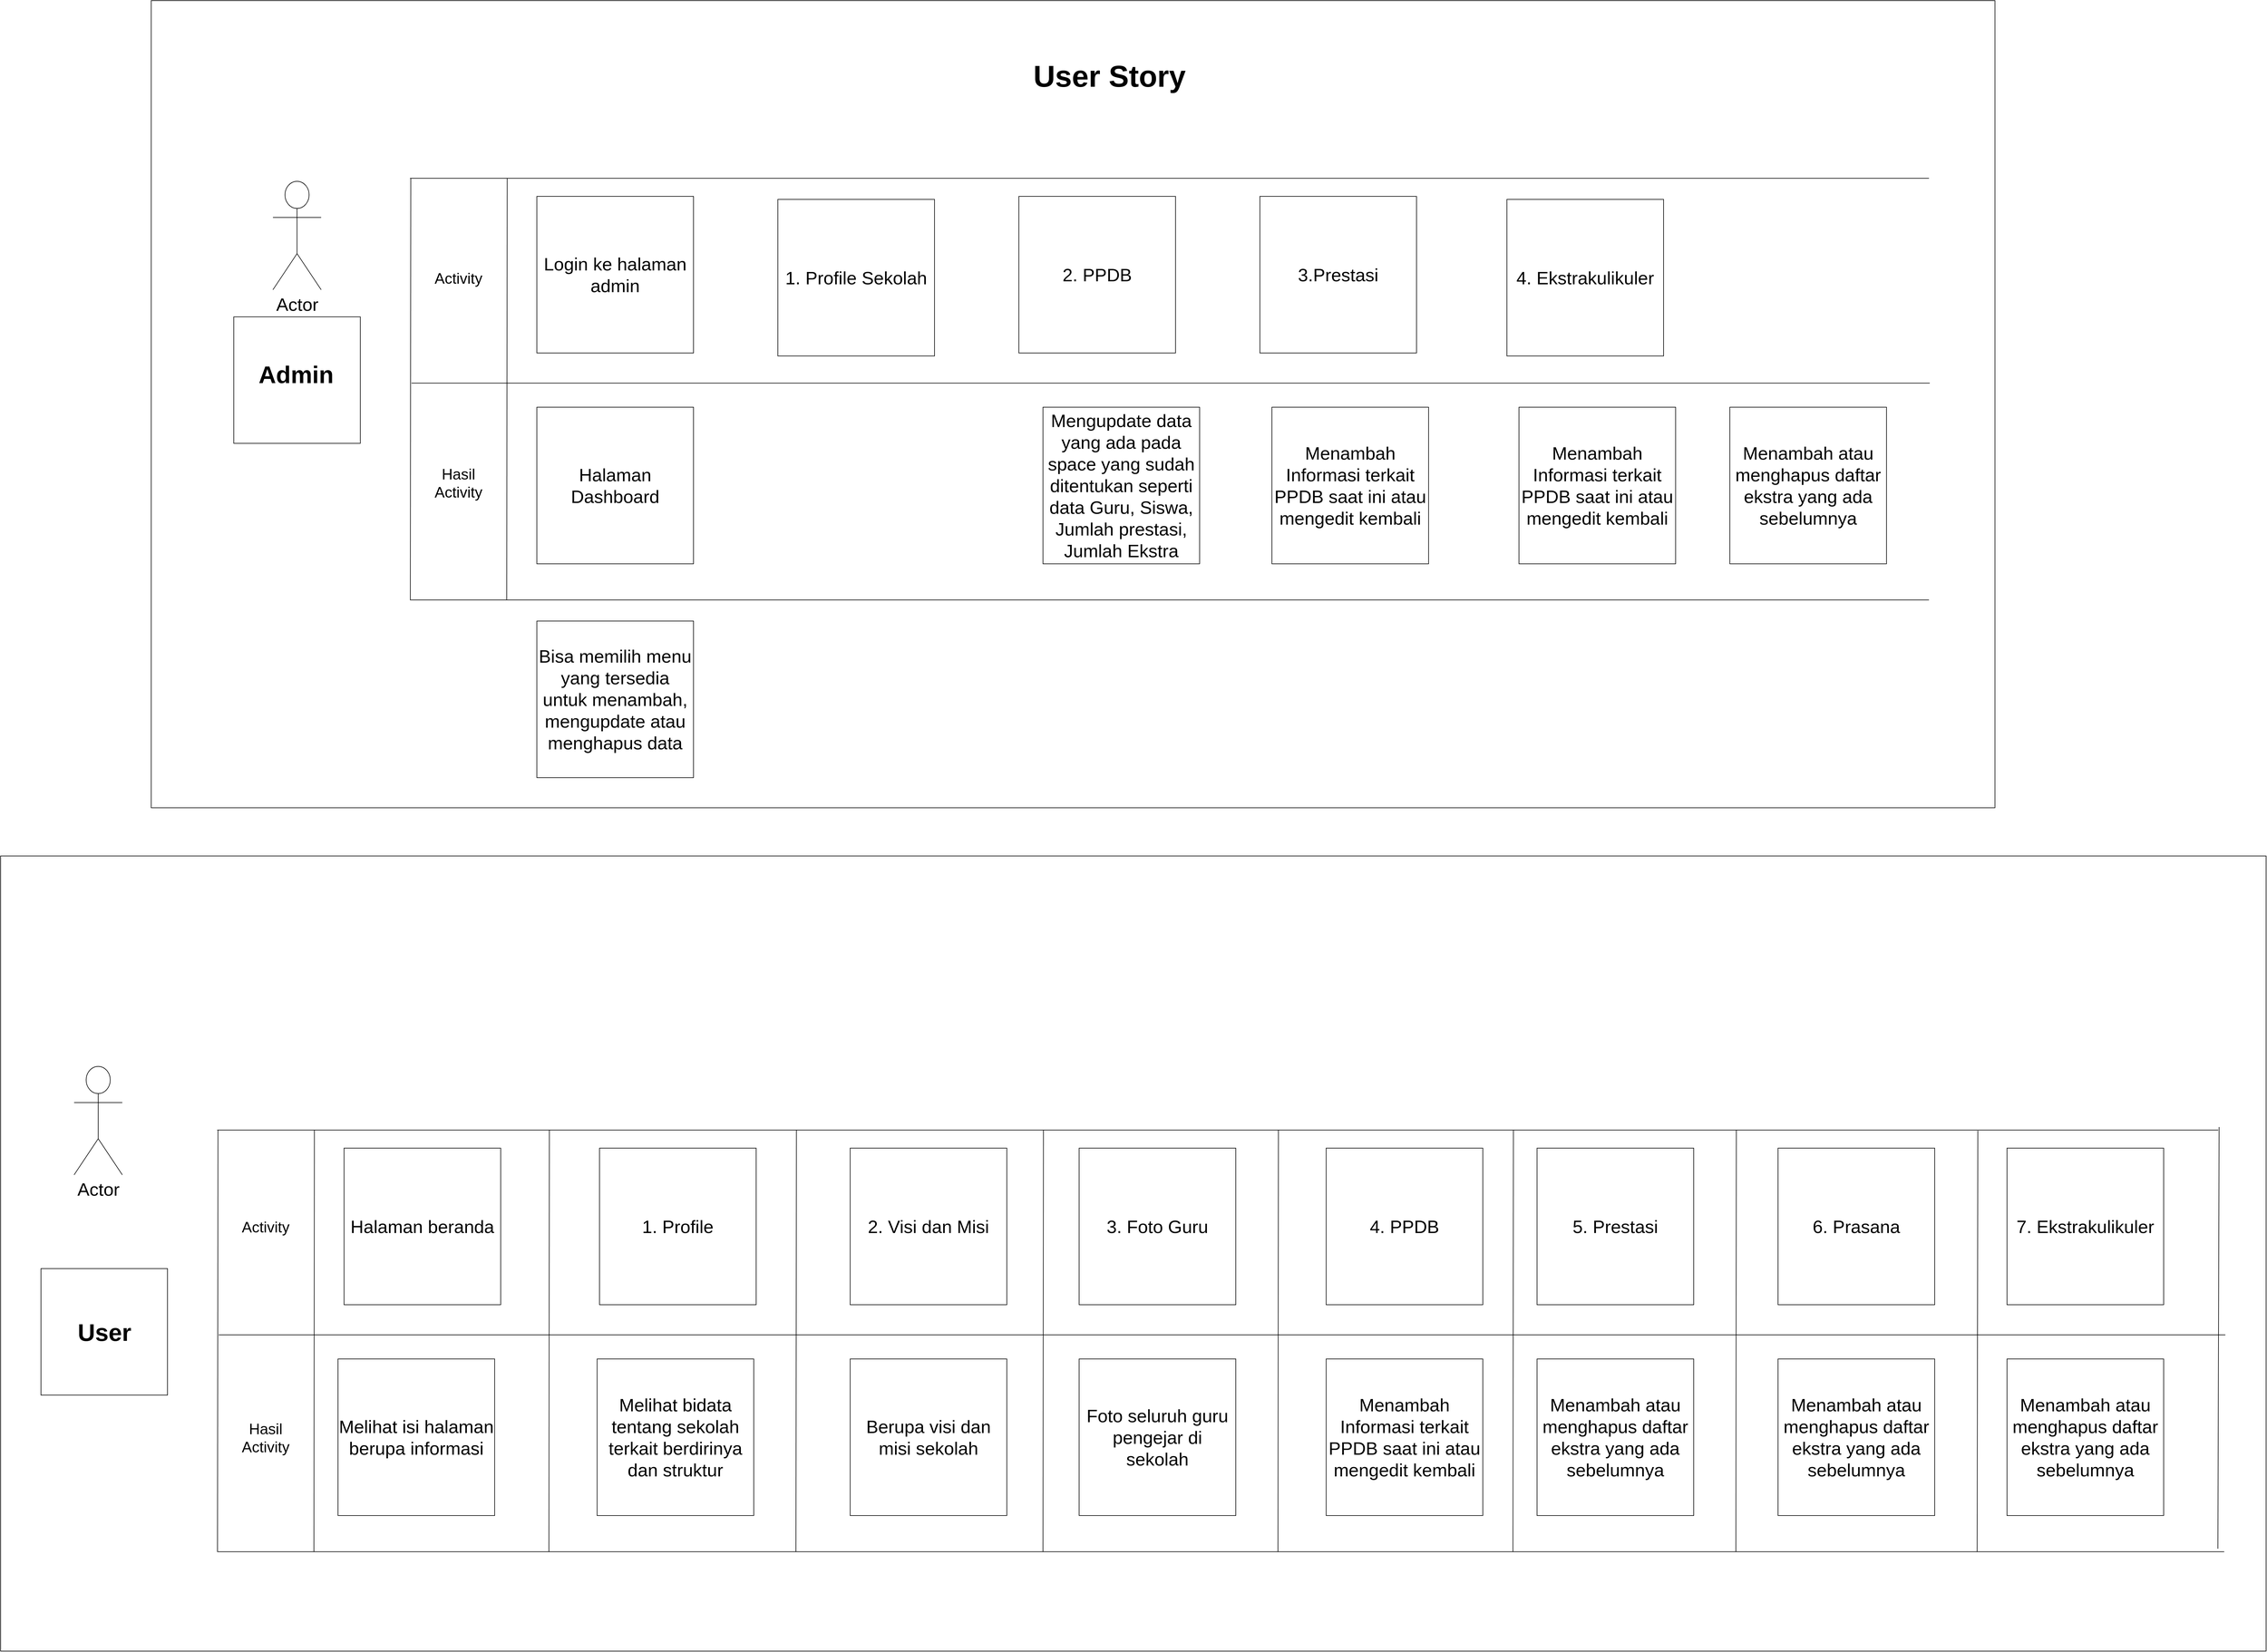 <mxfile version="26.0.11">
  <diagram name="Halaman-1" id="6O-18y5EeGYBOs01HTLQ">
    <mxGraphModel dx="2514" dy="2512" grid="1" gridSize="10" guides="1" tooltips="1" connect="1" arrows="1" fold="1" page="1" pageScale="1" pageWidth="827" pageHeight="1169" math="0" shadow="0">
      <root>
        <mxCell id="0" />
        <mxCell id="1" parent="0" />
        <mxCell id="48zcx6iP8NL2WuZg9flx-1" value="" style="rounded=0;whiteSpace=wrap;html=1;movable=0;resizable=0;rotatable=0;deletable=0;editable=0;locked=1;connectable=0;" parent="1" vertex="1">
          <mxGeometry x="400" y="-750" width="3060" height="1340" as="geometry" />
        </mxCell>
        <mxCell id="48zcx6iP8NL2WuZg9flx-2" value="" style="whiteSpace=wrap;html=1;aspect=fixed;" parent="1" vertex="1">
          <mxGeometry x="537" y="-225" width="210" height="210" as="geometry" />
        </mxCell>
        <mxCell id="48zcx6iP8NL2WuZg9flx-4" value="" style="shape=partialRectangle;whiteSpace=wrap;html=1;right=0;top=0;bottom=0;fillColor=none;routingCenterX=-0.5;rotation=-90;movable=0;resizable=0;rotatable=0;deletable=0;editable=0;locked=1;connectable=0;" parent="1" vertex="1">
          <mxGeometry x="1965" y="-1840" width="250" height="2520" as="geometry" />
        </mxCell>
        <mxCell id="48zcx6iP8NL2WuZg9flx-5" value="" style="shape=partialRectangle;whiteSpace=wrap;html=1;right=0;top=0;bottom=0;fillColor=none;routingCenterX=-0.5;rotation=-90;movable=0;resizable=0;rotatable=0;deletable=0;editable=0;locked=1;connectable=0;" parent="1" vertex="1">
          <mxGeometry x="1966.88" y="-1499.37" width="250" height="2518.75" as="geometry" />
        </mxCell>
        <mxCell id="48zcx6iP8NL2WuZg9flx-6" value="Activity" style="text;html=1;align=center;verticalAlign=middle;whiteSpace=wrap;rounded=0;fontSize=25;" parent="1" vertex="1">
          <mxGeometry x="880" y="-305" width="60" height="30" as="geometry" />
        </mxCell>
        <mxCell id="48zcx6iP8NL2WuZg9flx-7" value="" style="shape=partialRectangle;whiteSpace=wrap;html=1;right=0;top=0;bottom=0;fillColor=none;routingCenterX=-0.5;rotation=-90;" parent="1" vertex="1">
          <mxGeometry x="1965" y="-1140" width="250" height="2520" as="geometry" />
        </mxCell>
        <mxCell id="48zcx6iP8NL2WuZg9flx-9" value="Hasil Activity" style="text;html=1;align=center;verticalAlign=middle;whiteSpace=wrap;rounded=0;fontSize=25;" parent="1" vertex="1">
          <mxGeometry x="880" y="35" width="60" height="30" as="geometry" />
        </mxCell>
        <mxCell id="48zcx6iP8NL2WuZg9flx-10" value="&lt;font style=&quot;font-size: 30px;&quot;&gt;Login ke halaman admin&lt;/font&gt;" style="whiteSpace=wrap;html=1;aspect=fixed;" parent="1" vertex="1">
          <mxGeometry x="1040" y="-425" width="260" height="260" as="geometry" />
        </mxCell>
        <mxCell id="48zcx6iP8NL2WuZg9flx-11" value="&lt;div&gt;&lt;font style=&quot;font-size: 30px;&quot;&gt;Halaman Dashboard&lt;/font&gt;&lt;/div&gt;" style="whiteSpace=wrap;html=1;aspect=fixed;" parent="1" vertex="1">
          <mxGeometry x="1040" y="-75" width="260" height="260" as="geometry" />
        </mxCell>
        <mxCell id="48zcx6iP8NL2WuZg9flx-12" value="&lt;font style=&quot;font-size: 30px;&quot;&gt;1. Profile Sekolah&lt;/font&gt;" style="whiteSpace=wrap;html=1;aspect=fixed;" parent="1" vertex="1">
          <mxGeometry x="1440" y="-420" width="260" height="260" as="geometry" />
        </mxCell>
        <mxCell id="48zcx6iP8NL2WuZg9flx-13" value="&lt;font style=&quot;font-size: 30px;&quot;&gt;2. PPDB&lt;/font&gt;" style="whiteSpace=wrap;html=1;aspect=fixed;" parent="1" vertex="1">
          <mxGeometry x="1840" y="-425" width="260" height="260" as="geometry" />
        </mxCell>
        <mxCell id="48zcx6iP8NL2WuZg9flx-14" value="&lt;font style=&quot;font-size: 30px;&quot;&gt;3.Prestasi&lt;/font&gt;" style="whiteSpace=wrap;html=1;aspect=fixed;" parent="1" vertex="1">
          <mxGeometry x="2240" y="-425" width="260" height="260" as="geometry" />
        </mxCell>
        <mxCell id="48zcx6iP8NL2WuZg9flx-15" value="&lt;font style=&quot;font-size: 30px;&quot;&gt;4. Ekstrakulikuler&lt;/font&gt;" style="whiteSpace=wrap;html=1;aspect=fixed;" parent="1" vertex="1">
          <mxGeometry x="2650" y="-420" width="260" height="260" as="geometry" />
        </mxCell>
        <mxCell id="48zcx6iP8NL2WuZg9flx-18" value="&lt;font style=&quot;font-size: 30px;&quot;&gt;Bisa memilih menu yang tersedia untuk menambah, mengupdate atau menghapus data&lt;/font&gt;" style="whiteSpace=wrap;html=1;aspect=fixed;" parent="1" vertex="1">
          <mxGeometry x="1040" y="280" width="260" height="260" as="geometry" />
        </mxCell>
        <mxCell id="48zcx6iP8NL2WuZg9flx-19" value="&lt;font style=&quot;font-size: 30px;&quot;&gt;Mengupdate data yang ada pada space yang sudah ditentukan seperti data Guru, Siswa, Jumlah prestasi, Jumlah Ekstra&lt;/font&gt;" style="whiteSpace=wrap;html=1;aspect=fixed;" parent="1" vertex="1">
          <mxGeometry x="1880" y="-75" width="260" height="260" as="geometry" />
        </mxCell>
        <mxCell id="48zcx6iP8NL2WuZg9flx-20" value="&lt;font style=&quot;font-size: 30px;&quot;&gt;Menambah Informasi terkait PPDB saat ini atau mengedit kembali&lt;/font&gt;" style="whiteSpace=wrap;html=1;aspect=fixed;" parent="1" vertex="1">
          <mxGeometry x="2260" y="-75" width="260" height="260" as="geometry" />
        </mxCell>
        <mxCell id="48zcx6iP8NL2WuZg9flx-21" value="&lt;font style=&quot;font-size: 30px;&quot;&gt;Menambah Informasi terkait PPDB saat ini atau mengedit kembali&lt;/font&gt;" style="whiteSpace=wrap;html=1;aspect=fixed;" parent="1" vertex="1">
          <mxGeometry x="2670" y="-75" width="260" height="260" as="geometry" />
        </mxCell>
        <mxCell id="48zcx6iP8NL2WuZg9flx-22" value="Menambah atau menghapus daftar ekstra yang ada sebelumnya" style="whiteSpace=wrap;html=1;aspect=fixed;fontSize=30;" parent="1" vertex="1">
          <mxGeometry x="3020" y="-75" width="260" height="260" as="geometry" />
        </mxCell>
        <mxCell id="48zcx6iP8NL2WuZg9flx-23" value="" style="endArrow=none;html=1;rounded=0;exitX=0;exitY=0;exitDx=0;exitDy=0;" parent="1" source="48zcx6iP8NL2WuZg9flx-7" edge="1">
          <mxGeometry width="50" height="50" relative="1" as="geometry">
            <mxPoint x="830" y="205" as="sourcePoint" />
            <mxPoint x="830.8" y="-455.28" as="targetPoint" />
          </mxGeometry>
        </mxCell>
        <mxCell id="48zcx6iP8NL2WuZg9flx-25" value="" style="endArrow=none;html=1;rounded=0;exitX=0;exitY=0;exitDx=0;exitDy=0;" parent="1" edge="1">
          <mxGeometry width="50" height="50" relative="1" as="geometry">
            <mxPoint x="990" y="245.28" as="sourcePoint" />
            <mxPoint x="990.8" y="-455" as="targetPoint" />
          </mxGeometry>
        </mxCell>
        <mxCell id="48zcx6iP8NL2WuZg9flx-31" value="User Story" style="text;strokeColor=none;fillColor=none;html=1;fontSize=50;fontStyle=1;verticalAlign=middle;align=center;" parent="1" vertex="1">
          <mxGeometry x="1940" y="-645" width="100" height="40" as="geometry" />
        </mxCell>
        <mxCell id="48zcx6iP8NL2WuZg9flx-32" value="" style="rounded=0;whiteSpace=wrap;html=1;" parent="1" vertex="1">
          <mxGeometry x="150" y="670" width="3760" height="1320" as="geometry" />
        </mxCell>
        <mxCell id="48zcx6iP8NL2WuZg9flx-33" value="" style="whiteSpace=wrap;html=1;aspect=fixed;" parent="1" vertex="1">
          <mxGeometry x="217" y="1355" width="210" height="210" as="geometry" />
        </mxCell>
        <mxCell id="48zcx6iP8NL2WuZg9flx-35" value="" style="shape=partialRectangle;whiteSpace=wrap;html=1;right=0;top=0;bottom=0;fillColor=none;routingCenterX=-0.5;rotation=-90;" parent="1" vertex="1">
          <mxGeometry x="2045" y="-660" width="250" height="3320" as="geometry" />
        </mxCell>
        <mxCell id="48zcx6iP8NL2WuZg9flx-36" value="" style="shape=partialRectangle;whiteSpace=wrap;html=1;right=0;top=0;bottom=0;fillColor=none;routingCenterX=-0.5;rotation=-90;" parent="1" vertex="1">
          <mxGeometry x="2052.19" y="-324.68" width="250" height="3329.37" as="geometry" />
        </mxCell>
        <mxCell id="48zcx6iP8NL2WuZg9flx-37" value="Activity" style="text;html=1;align=center;verticalAlign=middle;whiteSpace=wrap;rounded=0;fontSize=25;" parent="1" vertex="1">
          <mxGeometry x="560" y="1270" width="60" height="30" as="geometry" />
        </mxCell>
        <mxCell id="48zcx6iP8NL2WuZg9flx-38" value="" style="shape=partialRectangle;whiteSpace=wrap;html=1;right=0;top=0;bottom=0;fillColor=none;routingCenterX=-0.5;rotation=-90;" parent="1" vertex="1">
          <mxGeometry x="2050" y="35" width="250" height="3330" as="geometry" />
        </mxCell>
        <mxCell id="48zcx6iP8NL2WuZg9flx-39" value="Hasil Activity" style="text;html=1;align=center;verticalAlign=middle;whiteSpace=wrap;rounded=0;fontSize=25;" parent="1" vertex="1">
          <mxGeometry x="560" y="1620" width="60" height="30" as="geometry" />
        </mxCell>
        <mxCell id="48zcx6iP8NL2WuZg9flx-40" value="Halaman beranda" style="whiteSpace=wrap;html=1;aspect=fixed;fontSize=30;" parent="1" vertex="1">
          <mxGeometry x="720" y="1155" width="260" height="260" as="geometry" />
        </mxCell>
        <mxCell id="48zcx6iP8NL2WuZg9flx-41" value="1. Profile" style="whiteSpace=wrap;html=1;aspect=fixed;fontSize=30;" parent="1" vertex="1">
          <mxGeometry x="1144" y="1155" width="260" height="260" as="geometry" />
        </mxCell>
        <mxCell id="48zcx6iP8NL2WuZg9flx-42" value="2. Visi dan Misi" style="whiteSpace=wrap;html=1;aspect=fixed;fontSize=30;" parent="1" vertex="1">
          <mxGeometry x="1560" y="1155" width="260" height="260" as="geometry" />
        </mxCell>
        <mxCell id="48zcx6iP8NL2WuZg9flx-43" value="3. Foto Guru" style="whiteSpace=wrap;html=1;aspect=fixed;fontSize=30;" parent="1" vertex="1">
          <mxGeometry x="1940" y="1155" width="260" height="260" as="geometry" />
        </mxCell>
        <mxCell id="48zcx6iP8NL2WuZg9flx-44" value="4. PPDB" style="whiteSpace=wrap;html=1;aspect=fixed;fontSize=30;" parent="1" vertex="1">
          <mxGeometry x="2350" y="1155" width="260" height="260" as="geometry" />
        </mxCell>
        <mxCell id="48zcx6iP8NL2WuZg9flx-45" value="5. Prestasi" style="whiteSpace=wrap;html=1;aspect=fixed;fontSize=30;" parent="1" vertex="1">
          <mxGeometry x="2700" y="1155" width="260" height="260" as="geometry" />
        </mxCell>
        <mxCell id="48zcx6iP8NL2WuZg9flx-46" value="Melihat isi halaman berupa informasi" style="whiteSpace=wrap;html=1;aspect=fixed;fontSize=30;" parent="1" vertex="1">
          <mxGeometry x="710" y="1505" width="260" height="260" as="geometry" />
        </mxCell>
        <mxCell id="48zcx6iP8NL2WuZg9flx-47" value="&lt;div&gt;Melihat bidata tentang sekolah &lt;br&gt;&lt;/div&gt;&lt;div&gt;terkait berdirinya dan struktur&lt;/div&gt;" style="whiteSpace=wrap;html=1;aspect=fixed;fontSize=30;" parent="1" vertex="1">
          <mxGeometry x="1140" y="1505" width="260" height="260" as="geometry" />
        </mxCell>
        <mxCell id="48zcx6iP8NL2WuZg9flx-48" value="Berupa visi dan misi sekolah" style="whiteSpace=wrap;html=1;aspect=fixed;fontSize=30;" parent="1" vertex="1">
          <mxGeometry x="1560" y="1505" width="260" height="260" as="geometry" />
        </mxCell>
        <mxCell id="48zcx6iP8NL2WuZg9flx-49" value="Foto seluruh guru pengejar di sekolah" style="whiteSpace=wrap;html=1;aspect=fixed;fontSize=30;" parent="1" vertex="1">
          <mxGeometry x="1940" y="1505" width="260" height="260" as="geometry" />
        </mxCell>
        <mxCell id="48zcx6iP8NL2WuZg9flx-50" value="&lt;font style=&quot;font-size: 30px;&quot;&gt;Menambah Informasi terkait PPDB saat ini atau mengedit kembali&lt;/font&gt;" style="whiteSpace=wrap;html=1;aspect=fixed;" parent="1" vertex="1">
          <mxGeometry x="2350" y="1505" width="260" height="260" as="geometry" />
        </mxCell>
        <mxCell id="48zcx6iP8NL2WuZg9flx-51" value="Menambah atau menghapus daftar ekstra yang ada sebelumnya" style="whiteSpace=wrap;html=1;aspect=fixed;fontSize=30;" parent="1" vertex="1">
          <mxGeometry x="2700" y="1505" width="260" height="260" as="geometry" />
        </mxCell>
        <mxCell id="48zcx6iP8NL2WuZg9flx-52" value="" style="endArrow=none;html=1;rounded=0;exitX=0;exitY=0;exitDx=0;exitDy=0;" parent="1" source="48zcx6iP8NL2WuZg9flx-38" edge="1">
          <mxGeometry width="50" height="50" relative="1" as="geometry">
            <mxPoint x="510" y="1785" as="sourcePoint" />
            <mxPoint x="510.8" y="1124.72" as="targetPoint" />
          </mxGeometry>
        </mxCell>
        <mxCell id="48zcx6iP8NL2WuZg9flx-53" value="" style="endArrow=none;html=1;rounded=0;exitX=0;exitY=0;exitDx=0;exitDy=0;" parent="1" edge="1">
          <mxGeometry width="50" height="50" relative="1" as="geometry">
            <mxPoint x="3030" y="1825.28" as="sourcePoint" />
            <mxPoint x="3030.8" y="1125" as="targetPoint" />
          </mxGeometry>
        </mxCell>
        <mxCell id="48zcx6iP8NL2WuZg9flx-54" value="" style="endArrow=none;html=1;rounded=0;exitX=0;exitY=0;exitDx=0;exitDy=0;" parent="1" edge="1">
          <mxGeometry width="50" height="50" relative="1" as="geometry">
            <mxPoint x="670" y="1825.28" as="sourcePoint" />
            <mxPoint x="670.8" y="1125" as="targetPoint" />
          </mxGeometry>
        </mxCell>
        <mxCell id="48zcx6iP8NL2WuZg9flx-55" value="" style="endArrow=none;html=1;rounded=0;exitX=0;exitY=0;exitDx=0;exitDy=0;" parent="1" edge="1">
          <mxGeometry width="50" height="50" relative="1" as="geometry">
            <mxPoint x="1060" y="1825.28" as="sourcePoint" />
            <mxPoint x="1060.8" y="1125" as="targetPoint" />
          </mxGeometry>
        </mxCell>
        <mxCell id="48zcx6iP8NL2WuZg9flx-56" value="" style="endArrow=none;html=1;rounded=0;exitX=0;exitY=0;exitDx=0;exitDy=0;" parent="1" edge="1">
          <mxGeometry width="50" height="50" relative="1" as="geometry">
            <mxPoint x="1470" y="1825.28" as="sourcePoint" />
            <mxPoint x="1470.8" y="1125" as="targetPoint" />
          </mxGeometry>
        </mxCell>
        <mxCell id="48zcx6iP8NL2WuZg9flx-57" value="" style="endArrow=none;html=1;rounded=0;exitX=0;exitY=0;exitDx=0;exitDy=0;" parent="1" edge="1">
          <mxGeometry width="50" height="50" relative="1" as="geometry">
            <mxPoint x="1880" y="1825.28" as="sourcePoint" />
            <mxPoint x="1880.8" y="1125" as="targetPoint" />
          </mxGeometry>
        </mxCell>
        <mxCell id="48zcx6iP8NL2WuZg9flx-58" value="" style="endArrow=none;html=1;rounded=0;exitX=0;exitY=0;exitDx=0;exitDy=0;" parent="1" edge="1">
          <mxGeometry width="50" height="50" relative="1" as="geometry">
            <mxPoint x="2270" y="1825.28" as="sourcePoint" />
            <mxPoint x="2270.8" y="1125" as="targetPoint" />
          </mxGeometry>
        </mxCell>
        <mxCell id="48zcx6iP8NL2WuZg9flx-59" value="" style="endArrow=none;html=1;rounded=0;exitX=0;exitY=0;exitDx=0;exitDy=0;" parent="1" edge="1">
          <mxGeometry width="50" height="50" relative="1" as="geometry">
            <mxPoint x="2660" y="1825.28" as="sourcePoint" />
            <mxPoint x="2660.8" y="1125" as="targetPoint" />
          </mxGeometry>
        </mxCell>
        <mxCell id="48zcx6iP8NL2WuZg9flx-61" value="Admin" style="text;strokeColor=none;fillColor=none;html=1;fontSize=40;fontStyle=1;verticalAlign=middle;align=center;" parent="1" vertex="1">
          <mxGeometry x="590" y="-150" width="100" height="40" as="geometry" />
        </mxCell>
        <mxCell id="48zcx6iP8NL2WuZg9flx-62" value="User" style="text;strokeColor=none;fillColor=none;html=1;fontSize=40;fontStyle=1;verticalAlign=middle;align=center;" parent="1" vertex="1">
          <mxGeometry x="272" y="1440" width="100" height="40" as="geometry" />
        </mxCell>
        <mxCell id="48zcx6iP8NL2WuZg9flx-64" value="6. Prasana" style="whiteSpace=wrap;html=1;aspect=fixed;fontSize=30;" parent="1" vertex="1">
          <mxGeometry x="3100" y="1155" width="260" height="260" as="geometry" />
        </mxCell>
        <mxCell id="48zcx6iP8NL2WuZg9flx-65" value="7. Ekstrakulikuler" style="whiteSpace=wrap;html=1;aspect=fixed;fontSize=30;" parent="1" vertex="1">
          <mxGeometry x="3480" y="1155" width="260" height="260" as="geometry" />
        </mxCell>
        <mxCell id="48zcx6iP8NL2WuZg9flx-66" value="" style="endArrow=none;html=1;rounded=0;exitX=-0.002;exitY=0.877;exitDx=0;exitDy=0;entryX=-0.004;entryY=0.88;entryDx=0;entryDy=0;entryPerimeter=0;exitPerimeter=0;" parent="1" source="48zcx6iP8NL2WuZg9flx-38" target="48zcx6iP8NL2WuZg9flx-35" edge="1">
          <mxGeometry width="50" height="50" relative="1" as="geometry">
            <mxPoint x="3430" y="1820.28" as="sourcePoint" />
            <mxPoint x="3430" y="1130" as="targetPoint" />
          </mxGeometry>
        </mxCell>
        <mxCell id="48zcx6iP8NL2WuZg9flx-67" value="" style="endArrow=none;html=1;rounded=0;exitX=-0.002;exitY=0.877;exitDx=0;exitDy=0;entryX=-0.004;entryY=0.88;entryDx=0;entryDy=0;entryPerimeter=0;exitPerimeter=0;" parent="1" edge="1">
          <mxGeometry width="50" height="50" relative="1" as="geometry">
            <mxPoint x="3830" y="1820" as="sourcePoint" />
            <mxPoint x="3832" y="1120" as="targetPoint" />
          </mxGeometry>
        </mxCell>
        <mxCell id="48zcx6iP8NL2WuZg9flx-68" value="Menambah atau menghapus daftar ekstra yang ada sebelumnya" style="whiteSpace=wrap;html=1;aspect=fixed;fontSize=30;" parent="1" vertex="1">
          <mxGeometry x="3100" y="1505" width="260" height="260" as="geometry" />
        </mxCell>
        <mxCell id="48zcx6iP8NL2WuZg9flx-69" value="Menambah atau menghapus daftar ekstra yang ada sebelumnya" style="whiteSpace=wrap;html=1;aspect=fixed;fontSize=30;" parent="1" vertex="1">
          <mxGeometry x="3480" y="1505" width="260" height="260" as="geometry" />
        </mxCell>
        <mxCell id="s1Bj906EFR1DaGgo0Qu--2" value="&lt;font style=&quot;font-size: 30px;&quot;&gt;Actor&lt;/font&gt;" style="shape=umlActor;verticalLabelPosition=bottom;verticalAlign=top;html=1;outlineConnect=0;" vertex="1" parent="1">
          <mxGeometry x="272" y="1019.38" width="80" height="180" as="geometry" />
        </mxCell>
        <mxCell id="s1Bj906EFR1DaGgo0Qu--3" value="&lt;font style=&quot;font-size: 30px;&quot;&gt;Actor&lt;/font&gt;" style="shape=umlActor;verticalLabelPosition=bottom;verticalAlign=top;html=1;outlineConnect=0;" vertex="1" parent="1">
          <mxGeometry x="602" y="-450" width="80" height="180" as="geometry" />
        </mxCell>
      </root>
    </mxGraphModel>
  </diagram>
</mxfile>
